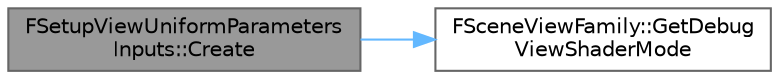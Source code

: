 digraph "FSetupViewUniformParametersInputs::Create"
{
 // INTERACTIVE_SVG=YES
 // LATEX_PDF_SIZE
  bgcolor="transparent";
  edge [fontname=Helvetica,fontsize=10,labelfontname=Helvetica,labelfontsize=10];
  node [fontname=Helvetica,fontsize=10,shape=box,height=0.2,width=0.4];
  rankdir="LR";
  Node1 [id="Node000001",label="FSetupViewUniformParameters\lInputs::Create",height=0.2,width=0.4,color="gray40", fillcolor="grey60", style="filled", fontcolor="black",tooltip=" "];
  Node1 -> Node2 [id="edge1_Node000001_Node000002",color="steelblue1",style="solid",tooltip=" "];
  Node2 [id="Node000002",label="FSceneViewFamily::GetDebug\lViewShaderMode",height=0.2,width=0.4,color="grey40", fillcolor="white", style="filled",URL="$d5/d09/classFSceneViewFamily.html#a524154a72f3e34e16fa3f580e78ee1e0",tooltip=" "];
}
